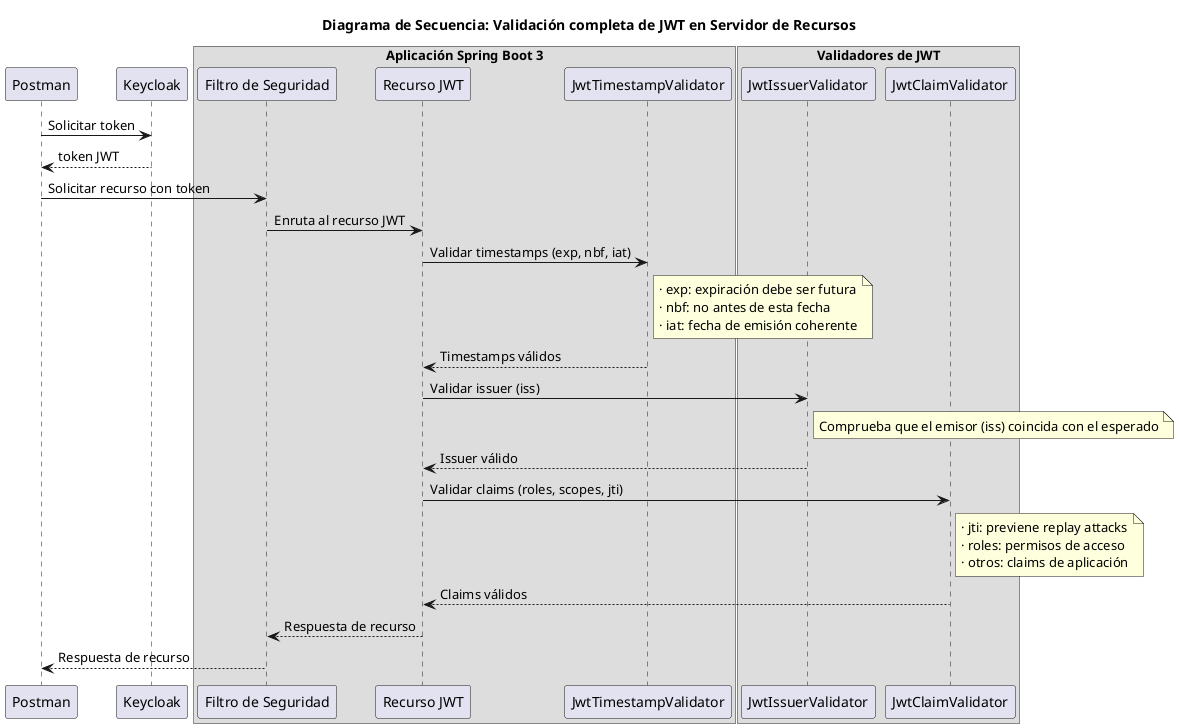 @startuml
title Diagrama de Secuencia: Validación completa de JWT en Servidor de Recursos

participant Postman
participant Keycloak

box "Aplicación Spring Boot 3"
  participant Filter             as "Filtro de Seguridad"
  participant JWTResource       as "Recurso JWT"
  participant TimestampValidator as "JwtTimestampValidator"
  box "Validadores de JWT"
    participant IssuerValidator  as "JwtIssuerValidator"
    participant ClaimValidator   as "JwtClaimValidator"
  end box
end box

' Paso 1: Obtención del token
Postman -> Keycloak                : Solicitar token
Keycloak --> Postman               : token JWT

' Paso 2: Petición al recurso protegido
Postman -> Filter                  : Solicitar recurso con token
Filter -> JWTResource              : Enruta al recurso JWT

' Paso 3: Validación de timestamps
JWTResource -> TimestampValidator  : Validar timestamps (exp, nbf, iat)
note right of TimestampValidator
  · exp: expiración debe ser futura
  · nbf: no antes de esta fecha
  · iat: fecha de emisión coherente
end note
TimestampValidator --> JWTResource : Timestamps válidos

' Paso 4: Validación de issuer
JWTResource -> IssuerValidator     : Validar issuer (iss)
note right of IssuerValidator
  Comprueba que el emisor (iss) coincida con el esperado
end note
IssuerValidator --> JWTResource    : Issuer válido

' Paso 5: Validación de claims personalizados
JWTResource -> ClaimValidator      : Validar claims (roles, scopes, jti)
note right of ClaimValidator
  · jti: previene replay attacks
  · roles: permisos de acceso
  · otros: claims de aplicación
end note
ClaimValidator --> JWTResource      : Claims válidos

' Paso 6: Respuesta al cliente
JWTResource --> Filter             : Respuesta de recurso
Filter --> Postman                  : Respuesta de recurso
@enduml
